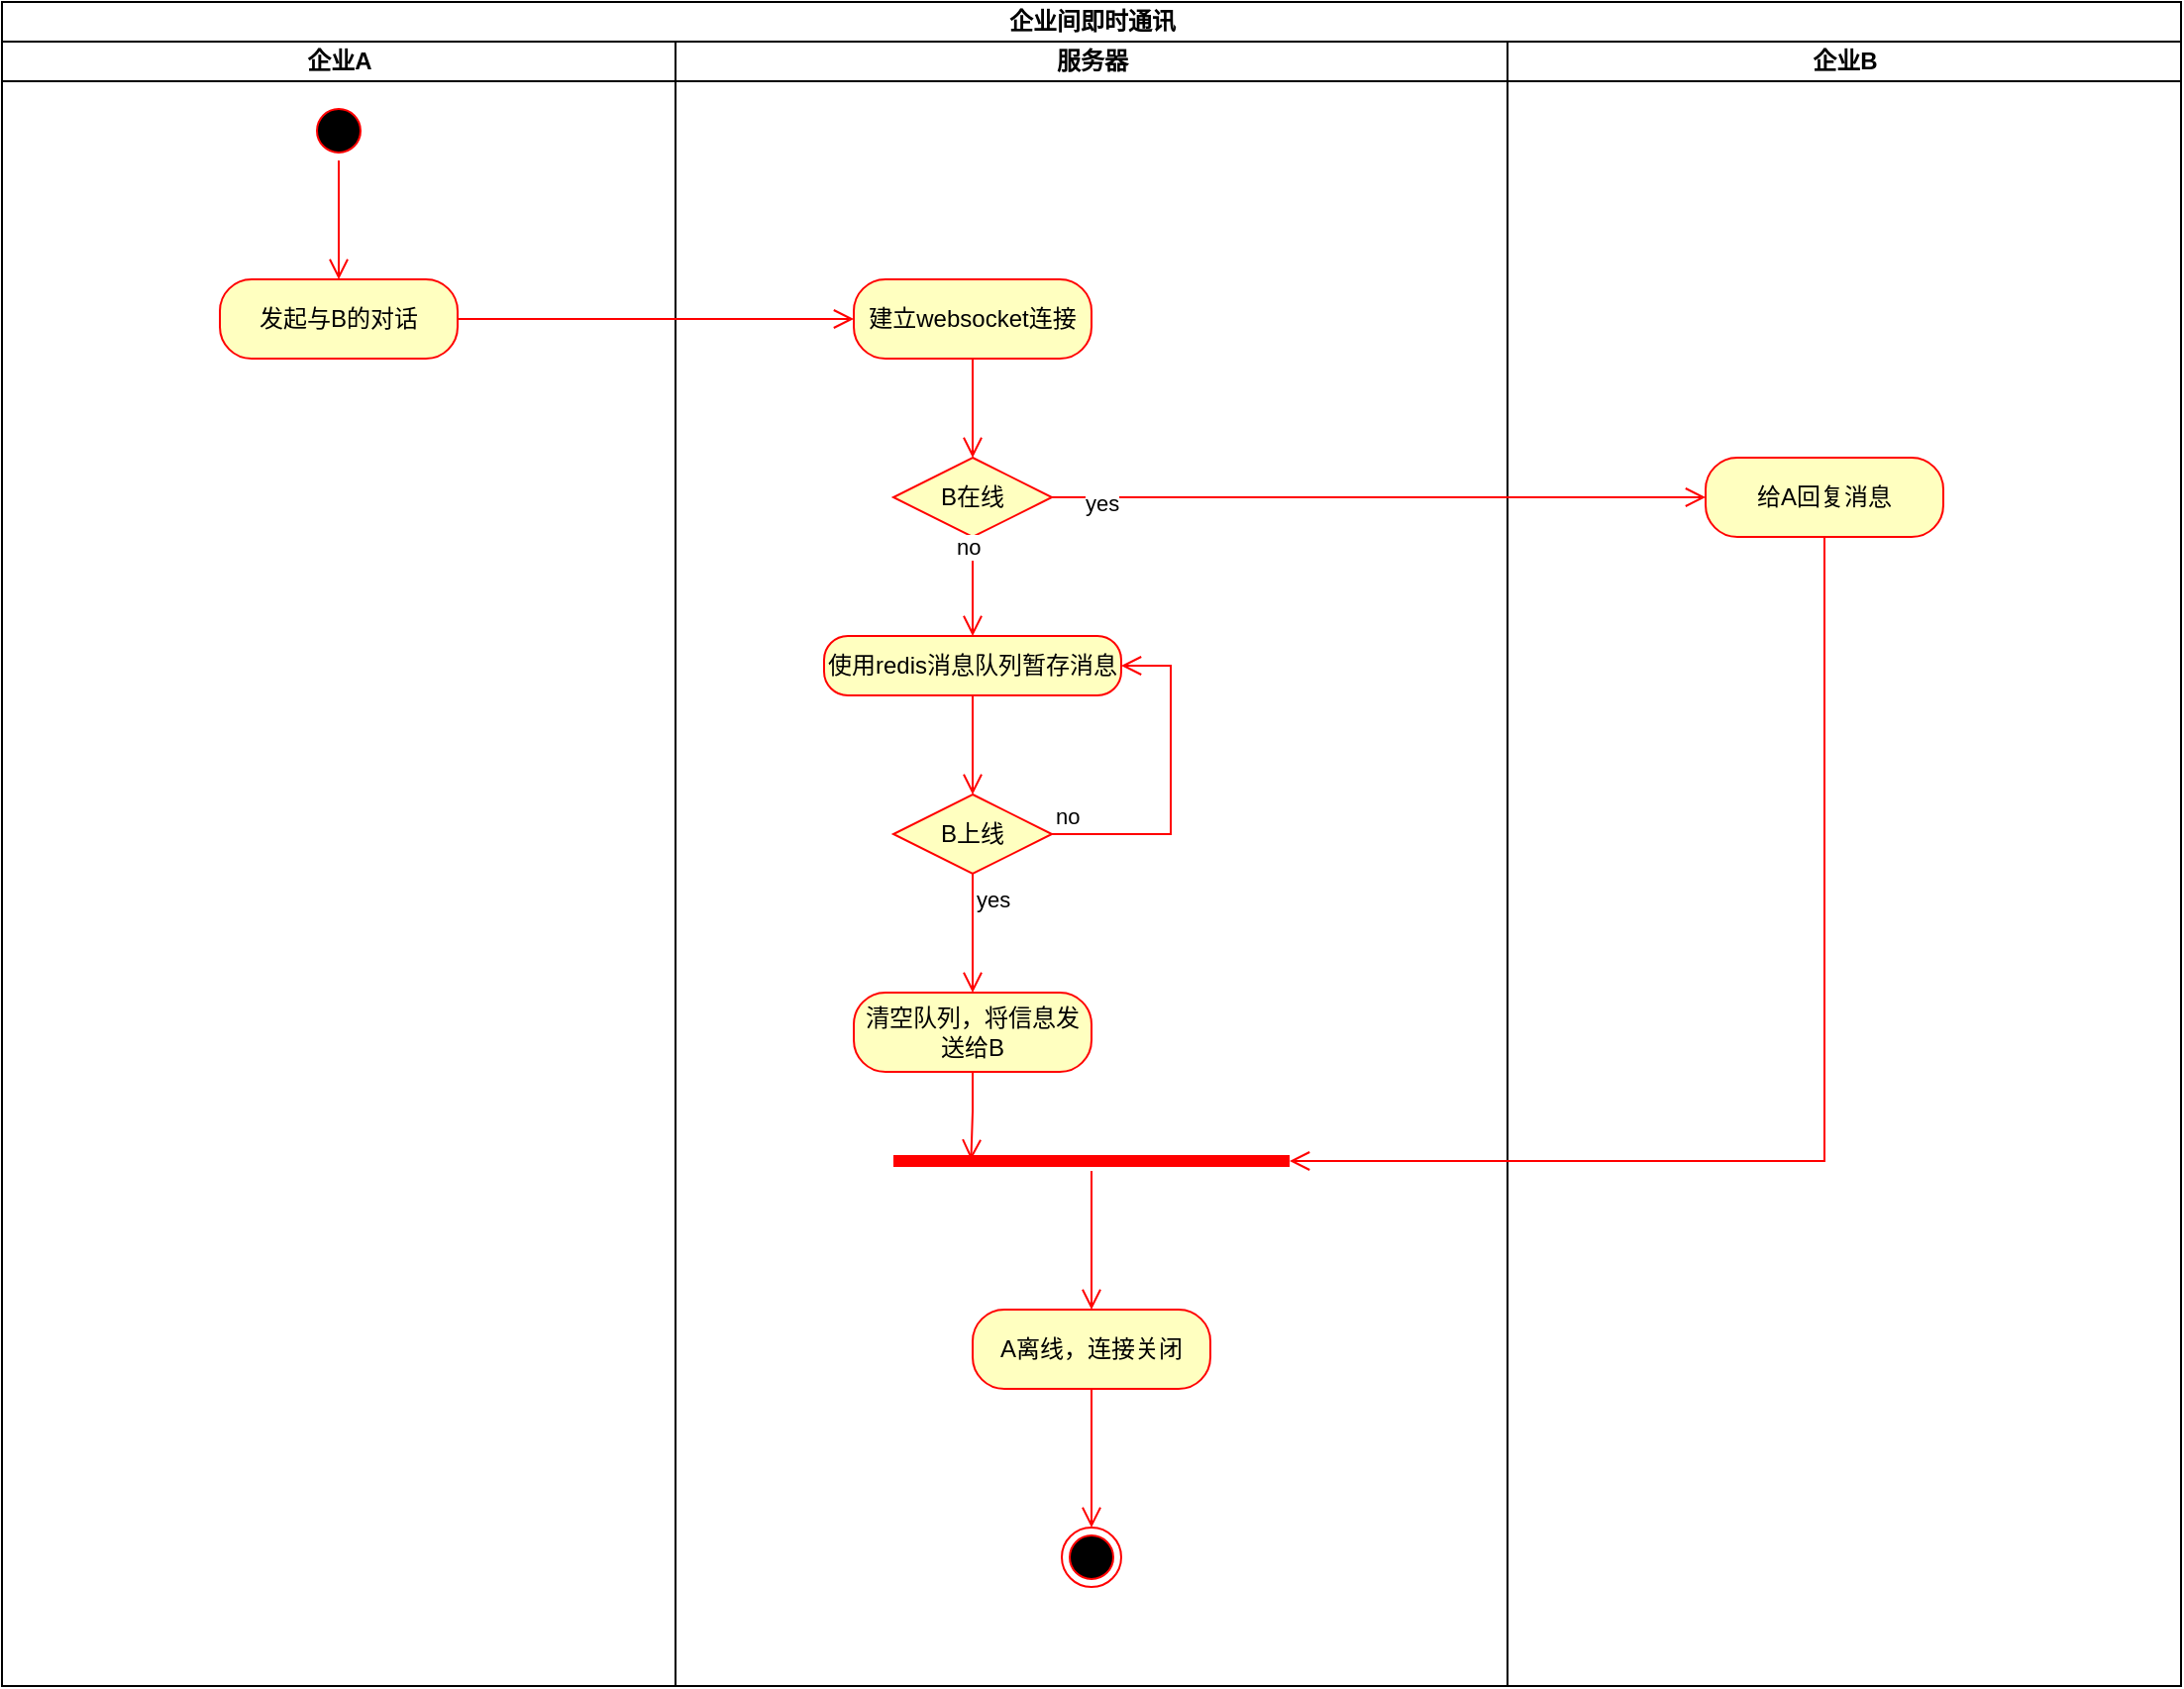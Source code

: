 <mxfile version="26.0.2">
  <diagram name="第 1 页" id="litLEBUH-kWfLsoDiGgs">
    <mxGraphModel dx="2269" dy="1200" grid="1" gridSize="10" guides="1" tooltips="1" connect="1" arrows="1" fold="1" page="1" pageScale="1" pageWidth="2339" pageHeight="3300" math="0" shadow="0">
      <root>
        <mxCell id="0" />
        <mxCell id="1" parent="0" />
        <mxCell id="zyhMnMmnVwFTdJTZkk_T-1" value="企业间即时通讯" style="swimlane;childLayout=stackLayout;resizeParent=1;resizeParentMax=0;startSize=20;html=1;" vertex="1" parent="1">
          <mxGeometry x="300" y="220" width="1100" height="850" as="geometry" />
        </mxCell>
        <mxCell id="zyhMnMmnVwFTdJTZkk_T-2" value="企业A" style="swimlane;startSize=20;html=1;" vertex="1" parent="zyhMnMmnVwFTdJTZkk_T-1">
          <mxGeometry y="20" width="340" height="830" as="geometry" />
        </mxCell>
        <mxCell id="zyhMnMmnVwFTdJTZkk_T-9" value="" style="ellipse;html=1;shape=startState;fillColor=#000000;strokeColor=#ff0000;" vertex="1" parent="zyhMnMmnVwFTdJTZkk_T-2">
          <mxGeometry x="155" y="30" width="30" height="30" as="geometry" />
        </mxCell>
        <mxCell id="zyhMnMmnVwFTdJTZkk_T-10" value="" style="edgeStyle=orthogonalEdgeStyle;html=1;verticalAlign=bottom;endArrow=open;endSize=8;strokeColor=#ff0000;rounded=0;entryX=0.5;entryY=0;entryDx=0;entryDy=0;" edge="1" source="zyhMnMmnVwFTdJTZkk_T-9" parent="zyhMnMmnVwFTdJTZkk_T-2" target="zyhMnMmnVwFTdJTZkk_T-11">
          <mxGeometry relative="1" as="geometry">
            <mxPoint x="170" y="120" as="targetPoint" />
          </mxGeometry>
        </mxCell>
        <mxCell id="zyhMnMmnVwFTdJTZkk_T-11" value="发起与B的对话" style="rounded=1;whiteSpace=wrap;html=1;arcSize=40;fontColor=#000000;fillColor=#ffffc0;strokeColor=#ff0000;" vertex="1" parent="zyhMnMmnVwFTdJTZkk_T-2">
          <mxGeometry x="110" y="120" width="120" height="40" as="geometry" />
        </mxCell>
        <mxCell id="zyhMnMmnVwFTdJTZkk_T-3" value="服务器" style="swimlane;startSize=20;html=1;" vertex="1" parent="zyhMnMmnVwFTdJTZkk_T-1">
          <mxGeometry x="340" y="20" width="420" height="830" as="geometry" />
        </mxCell>
        <mxCell id="zyhMnMmnVwFTdJTZkk_T-13" value="建立websocket连接" style="rounded=1;whiteSpace=wrap;html=1;arcSize=40;fontColor=#000000;fillColor=#ffffc0;strokeColor=#ff0000;" vertex="1" parent="zyhMnMmnVwFTdJTZkk_T-3">
          <mxGeometry x="90" y="120" width="120" height="40" as="geometry" />
        </mxCell>
        <mxCell id="zyhMnMmnVwFTdJTZkk_T-14" value="" style="edgeStyle=orthogonalEdgeStyle;html=1;verticalAlign=bottom;endArrow=open;endSize=8;strokeColor=#ff0000;rounded=0;entryX=0.5;entryY=0;entryDx=0;entryDy=0;" edge="1" source="zyhMnMmnVwFTdJTZkk_T-13" parent="zyhMnMmnVwFTdJTZkk_T-3" target="zyhMnMmnVwFTdJTZkk_T-18">
          <mxGeometry relative="1" as="geometry">
            <mxPoint x="150" y="210" as="targetPoint" />
          </mxGeometry>
        </mxCell>
        <mxCell id="zyhMnMmnVwFTdJTZkk_T-18" value="B在线" style="rhombus;whiteSpace=wrap;html=1;fontColor=#000000;fillColor=#ffffc0;strokeColor=#ff0000;" vertex="1" parent="zyhMnMmnVwFTdJTZkk_T-3">
          <mxGeometry x="110" y="210" width="80" height="40" as="geometry" />
        </mxCell>
        <mxCell id="zyhMnMmnVwFTdJTZkk_T-19" value="no" style="edgeStyle=orthogonalEdgeStyle;html=1;align=left;verticalAlign=bottom;endArrow=open;endSize=8;strokeColor=#ff0000;rounded=0;entryX=0.5;entryY=0;entryDx=0;entryDy=0;" edge="1" source="zyhMnMmnVwFTdJTZkk_T-18" parent="zyhMnMmnVwFTdJTZkk_T-3" target="zyhMnMmnVwFTdJTZkk_T-23">
          <mxGeometry x="-0.432" y="-10" relative="1" as="geometry">
            <mxPoint x="150" y="300" as="targetPoint" />
            <mxPoint as="offset" />
          </mxGeometry>
        </mxCell>
        <mxCell id="zyhMnMmnVwFTdJTZkk_T-23" value="使用redis消息队列暂存消息" style="rounded=1;whiteSpace=wrap;html=1;arcSize=40;fontColor=#000000;fillColor=#ffffc0;strokeColor=#ff0000;" vertex="1" parent="zyhMnMmnVwFTdJTZkk_T-3">
          <mxGeometry x="75" y="300" width="150" height="30" as="geometry" />
        </mxCell>
        <mxCell id="zyhMnMmnVwFTdJTZkk_T-24" value="" style="edgeStyle=orthogonalEdgeStyle;html=1;verticalAlign=bottom;endArrow=open;endSize=8;strokeColor=#ff0000;rounded=0;" edge="1" source="zyhMnMmnVwFTdJTZkk_T-23" parent="zyhMnMmnVwFTdJTZkk_T-3">
          <mxGeometry relative="1" as="geometry">
            <mxPoint x="150" y="380" as="targetPoint" />
          </mxGeometry>
        </mxCell>
        <mxCell id="zyhMnMmnVwFTdJTZkk_T-25" value="B上线" style="rhombus;whiteSpace=wrap;html=1;fontColor=#000000;fillColor=#ffffc0;strokeColor=#ff0000;" vertex="1" parent="zyhMnMmnVwFTdJTZkk_T-3">
          <mxGeometry x="110" y="380" width="80" height="40" as="geometry" />
        </mxCell>
        <mxCell id="zyhMnMmnVwFTdJTZkk_T-26" value="no" style="edgeStyle=orthogonalEdgeStyle;html=1;align=left;verticalAlign=bottom;endArrow=open;endSize=8;strokeColor=#ff0000;rounded=0;entryX=1;entryY=0.5;entryDx=0;entryDy=0;" edge="1" source="zyhMnMmnVwFTdJTZkk_T-25" parent="zyhMnMmnVwFTdJTZkk_T-3" target="zyhMnMmnVwFTdJTZkk_T-23">
          <mxGeometry x="-1" relative="1" as="geometry">
            <mxPoint x="290" y="400" as="targetPoint" />
            <Array as="points">
              <mxPoint x="250" y="400" />
              <mxPoint x="250" y="315" />
            </Array>
          </mxGeometry>
        </mxCell>
        <mxCell id="zyhMnMmnVwFTdJTZkk_T-27" value="yes" style="edgeStyle=orthogonalEdgeStyle;html=1;align=left;verticalAlign=top;endArrow=open;endSize=8;strokeColor=#ff0000;rounded=0;entryX=0.5;entryY=0;entryDx=0;entryDy=0;" edge="1" source="zyhMnMmnVwFTdJTZkk_T-25" parent="zyhMnMmnVwFTdJTZkk_T-3" target="zyhMnMmnVwFTdJTZkk_T-28">
          <mxGeometry x="-1" relative="1" as="geometry">
            <mxPoint x="150" y="480" as="targetPoint" />
          </mxGeometry>
        </mxCell>
        <mxCell id="zyhMnMmnVwFTdJTZkk_T-28" value="清空队列，将信息发送给B" style="rounded=1;whiteSpace=wrap;html=1;arcSize=40;fontColor=#000000;fillColor=#ffffc0;strokeColor=#ff0000;" vertex="1" parent="zyhMnMmnVwFTdJTZkk_T-3">
          <mxGeometry x="90" y="480" width="120" height="40" as="geometry" />
        </mxCell>
        <mxCell id="zyhMnMmnVwFTdJTZkk_T-29" value="" style="edgeStyle=orthogonalEdgeStyle;html=1;verticalAlign=bottom;endArrow=open;endSize=8;strokeColor=#ff0000;rounded=0;entryX=0.196;entryY=0.432;entryDx=0;entryDy=0;entryPerimeter=0;" edge="1" source="zyhMnMmnVwFTdJTZkk_T-28" parent="zyhMnMmnVwFTdJTZkk_T-3" target="zyhMnMmnVwFTdJTZkk_T-42">
          <mxGeometry relative="1" as="geometry">
            <mxPoint x="150" y="560" as="targetPoint" />
          </mxGeometry>
        </mxCell>
        <mxCell id="zyhMnMmnVwFTdJTZkk_T-42" value="" style="shape=line;html=1;strokeWidth=6;strokeColor=#ff0000;" vertex="1" parent="zyhMnMmnVwFTdJTZkk_T-3">
          <mxGeometry x="110" y="560" width="200" height="10" as="geometry" />
        </mxCell>
        <mxCell id="zyhMnMmnVwFTdJTZkk_T-43" value="" style="edgeStyle=orthogonalEdgeStyle;html=1;verticalAlign=bottom;endArrow=open;endSize=8;strokeColor=#ff0000;rounded=0;" edge="1" source="zyhMnMmnVwFTdJTZkk_T-42" parent="zyhMnMmnVwFTdJTZkk_T-3">
          <mxGeometry relative="1" as="geometry">
            <mxPoint x="210" y="640" as="targetPoint" />
          </mxGeometry>
        </mxCell>
        <mxCell id="zyhMnMmnVwFTdJTZkk_T-44" value="A离线，连接关闭" style="rounded=1;whiteSpace=wrap;html=1;arcSize=40;fontColor=#000000;fillColor=#ffffc0;strokeColor=#ff0000;" vertex="1" parent="zyhMnMmnVwFTdJTZkk_T-3">
          <mxGeometry x="150" y="640" width="120" height="40" as="geometry" />
        </mxCell>
        <mxCell id="zyhMnMmnVwFTdJTZkk_T-45" value="" style="edgeStyle=orthogonalEdgeStyle;html=1;verticalAlign=bottom;endArrow=open;endSize=8;strokeColor=#ff0000;rounded=0;entryX=0.5;entryY=0;entryDx=0;entryDy=0;" edge="1" source="zyhMnMmnVwFTdJTZkk_T-44" parent="zyhMnMmnVwFTdJTZkk_T-3" target="zyhMnMmnVwFTdJTZkk_T-46">
          <mxGeometry relative="1" as="geometry">
            <mxPoint x="210" y="740" as="targetPoint" />
          </mxGeometry>
        </mxCell>
        <mxCell id="zyhMnMmnVwFTdJTZkk_T-46" value="" style="ellipse;html=1;shape=endState;fillColor=#000000;strokeColor=#ff0000;" vertex="1" parent="zyhMnMmnVwFTdJTZkk_T-3">
          <mxGeometry x="195" y="750" width="30" height="30" as="geometry" />
        </mxCell>
        <mxCell id="zyhMnMmnVwFTdJTZkk_T-4" value="企业B" style="swimlane;startSize=20;html=1;" vertex="1" parent="zyhMnMmnVwFTdJTZkk_T-1">
          <mxGeometry x="760" y="20" width="340" height="830" as="geometry" />
        </mxCell>
        <mxCell id="zyhMnMmnVwFTdJTZkk_T-21" value="给A回复消息" style="rounded=1;whiteSpace=wrap;html=1;arcSize=40;fontColor=#000000;fillColor=#ffffc0;strokeColor=#ff0000;" vertex="1" parent="zyhMnMmnVwFTdJTZkk_T-4">
          <mxGeometry x="100" y="210" width="120" height="40" as="geometry" />
        </mxCell>
        <mxCell id="zyhMnMmnVwFTdJTZkk_T-12" value="" style="edgeStyle=orthogonalEdgeStyle;html=1;verticalAlign=bottom;endArrow=open;endSize=8;strokeColor=#ff0000;rounded=0;entryX=0;entryY=0.5;entryDx=0;entryDy=0;" edge="1" source="zyhMnMmnVwFTdJTZkk_T-11" parent="zyhMnMmnVwFTdJTZkk_T-1" target="zyhMnMmnVwFTdJTZkk_T-13">
          <mxGeometry relative="1" as="geometry">
            <mxPoint x="430" y="160" as="targetPoint" />
          </mxGeometry>
        </mxCell>
        <mxCell id="zyhMnMmnVwFTdJTZkk_T-20" value="yes" style="edgeStyle=orthogonalEdgeStyle;html=1;align=left;verticalAlign=top;endArrow=open;endSize=8;strokeColor=#ff0000;rounded=0;entryX=0;entryY=0.5;entryDx=0;entryDy=0;" edge="1" source="zyhMnMmnVwFTdJTZkk_T-18" parent="zyhMnMmnVwFTdJTZkk_T-1" target="zyhMnMmnVwFTdJTZkk_T-21">
          <mxGeometry x="-0.909" y="10" relative="1" as="geometry">
            <mxPoint x="750" y="250" as="targetPoint" />
            <mxPoint as="offset" />
          </mxGeometry>
        </mxCell>
        <mxCell id="zyhMnMmnVwFTdJTZkk_T-22" value="" style="edgeStyle=orthogonalEdgeStyle;html=1;verticalAlign=bottom;endArrow=open;endSize=8;strokeColor=#ff0000;rounded=0;entryX=1;entryY=0.5;entryDx=0;entryDy=0;entryPerimeter=0;" edge="1" source="zyhMnMmnVwFTdJTZkk_T-21" parent="zyhMnMmnVwFTdJTZkk_T-1" target="zyhMnMmnVwFTdJTZkk_T-42">
          <mxGeometry relative="1" as="geometry">
            <mxPoint x="830" y="580" as="targetPoint" />
            <Array as="points">
              <mxPoint x="920" y="585" />
            </Array>
          </mxGeometry>
        </mxCell>
      </root>
    </mxGraphModel>
  </diagram>
</mxfile>
